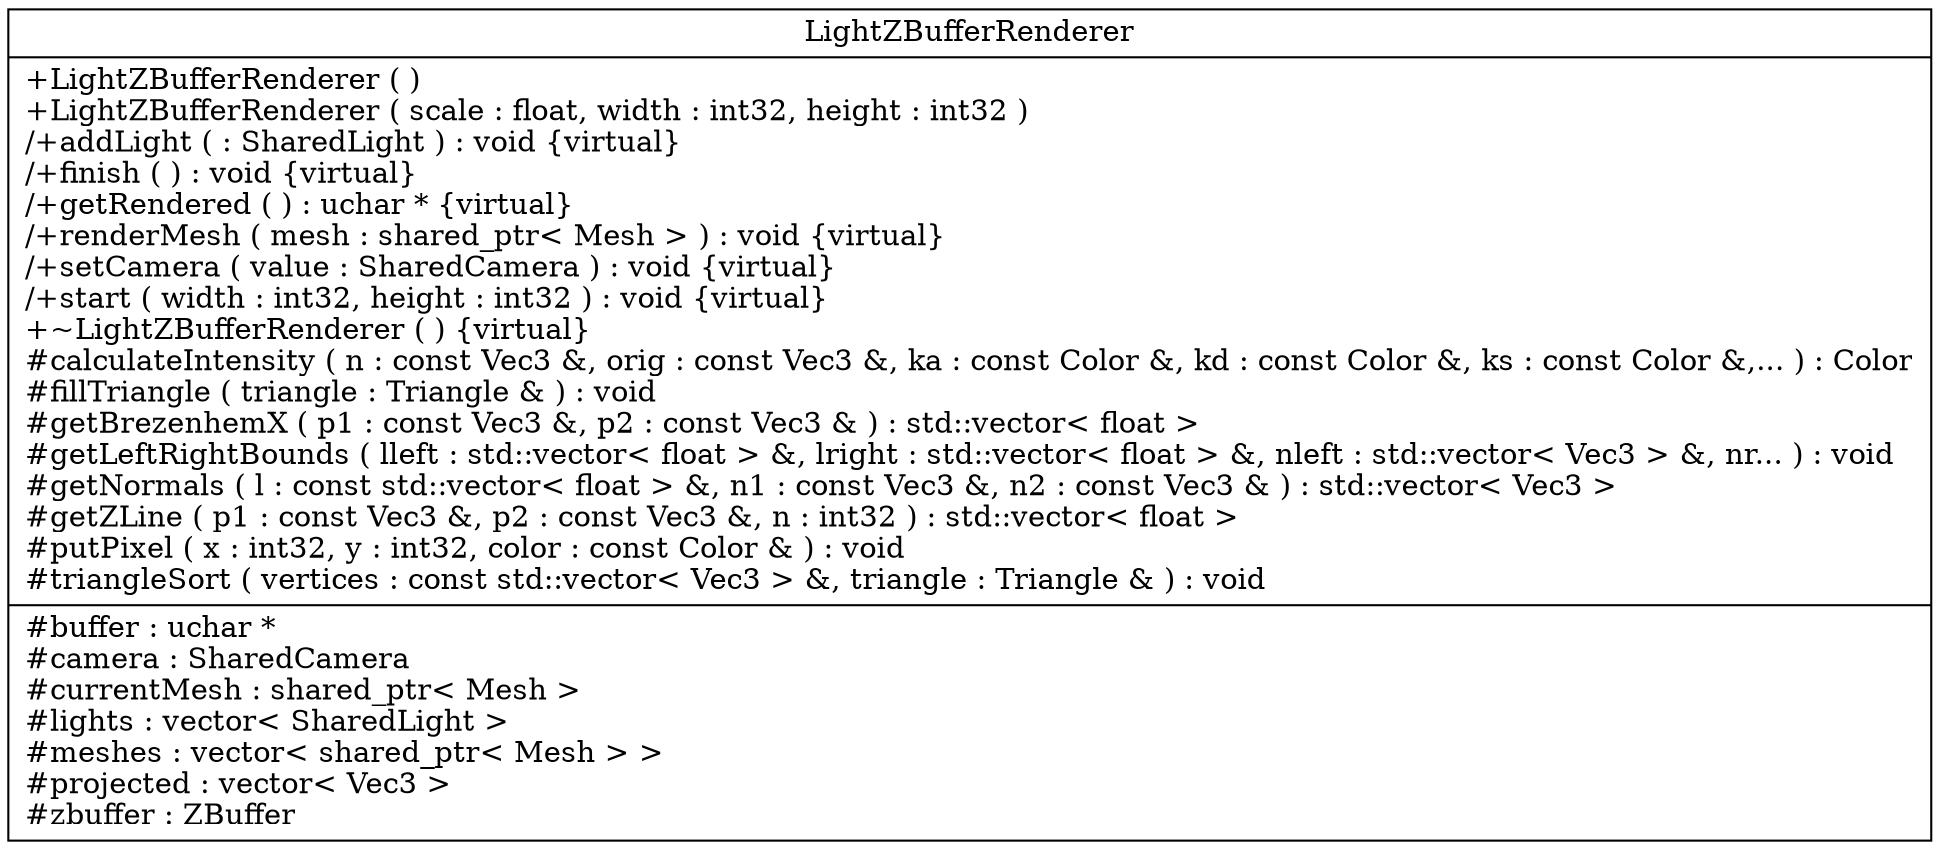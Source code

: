 digraph LightZBufferRenderer
{
graph [ rankdir="RL" ]
"db/d9d/class_light_z_buffer_renderer" [ label="LightZBufferRenderer\n|+LightZBufferRenderer (  )\l+LightZBufferRenderer ( scale : float, width : int32, height : int32 )\l/+addLight (  : SharedLight ) : void \{virtual\}\l/+finish (  ) : void \{virtual\}\l/+getRendered (  ) : uchar * \{virtual\}\l/+renderMesh ( mesh : shared_ptr\< Mesh \> ) : void \{virtual\}\l/+setCamera ( value : SharedCamera ) : void \{virtual\}\l/+start ( width : int32, height : int32 ) : void \{virtual\}\l+~LightZBufferRenderer (  ) \{virtual\}\l#calculateIntensity ( n : const Vec3 &, orig : const Vec3 &, ka : const Color &, kd : const Color &, ks : const Color &,... ) : Color\l#fillTriangle ( triangle : Triangle & ) : void\l#getBrezenhemX ( p1 : const Vec3 &, p2 : const Vec3 & ) : std::vector\< float \>\l#getLeftRightBounds ( lleft : std::vector\< float \> &, lright : std::vector\< float \> &, nleft : std::vector\< Vec3 \> &, nr... ) : void\l#getNormals ( l : const std::vector\< float \> &, n1 : const Vec3 &, n2 : const Vec3 & ) : std::vector\< Vec3 \>\l#getZLine ( p1 : const Vec3 &, p2 : const Vec3 &, n : int32 ) : std::vector\< float \>\l#putPixel ( x : int32, y : int32, color : const Color & ) : void\l#triangleSort ( vertices : const std::vector\< Vec3 \> &, triangle : Triangle & ) : void\l|#buffer : uchar *\l#camera : SharedCamera\l#currentMesh : shared_ptr\< Mesh \>\l#lights : vector\< SharedLight \>\l#meshes : vector\< shared_ptr\< Mesh \> \>\l#projected : vector\< Vec3 \>\l#zbuffer : ZBuffer\l" shape="record" ]
}